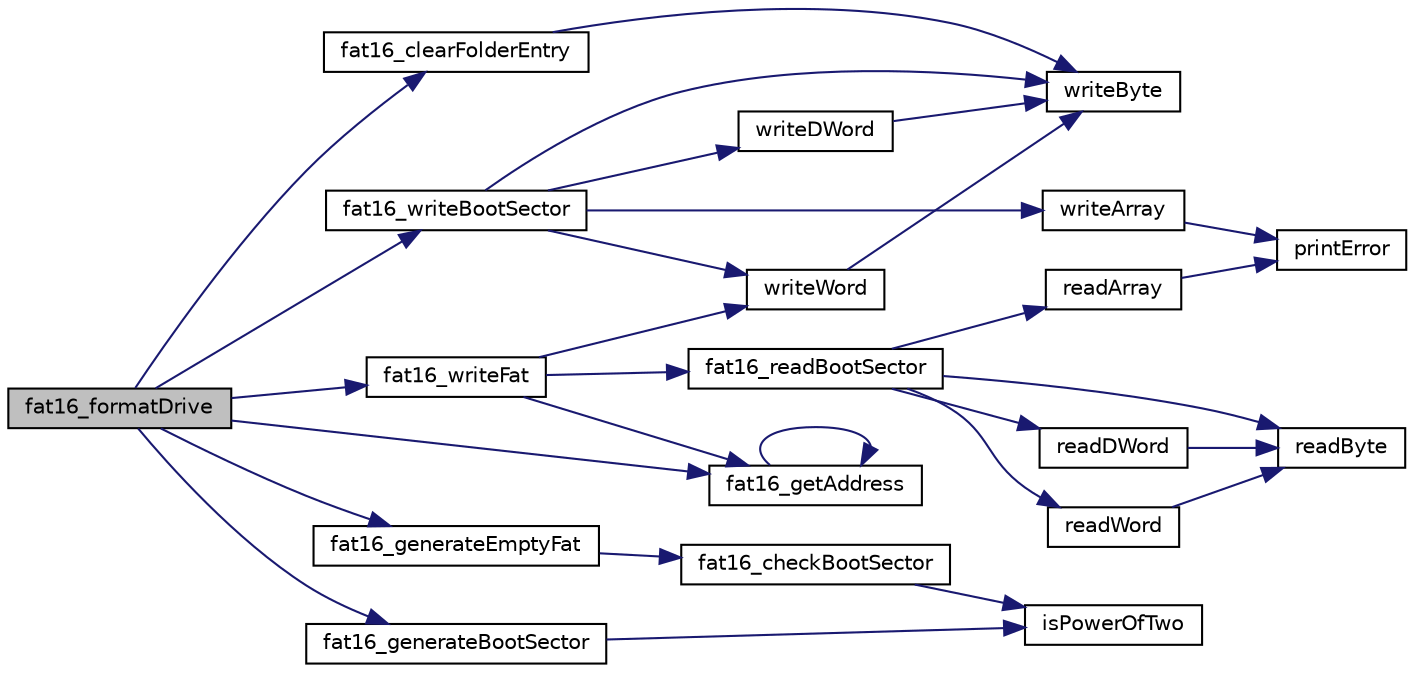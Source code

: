 digraph "fat16_formatDrive"
{
 // LATEX_PDF_SIZE
  edge [fontname="Helvetica",fontsize="10",labelfontname="Helvetica",labelfontsize="10"];
  node [fontname="Helvetica",fontsize="10",shape=record];
  rankdir="LR";
  Node1 [label="fat16_formatDrive",height=0.2,width=0.4,color="black", fillcolor="grey75", style="filled", fontcolor="black",tooltip="Formats given drive to FAT16."];
  Node1 -> Node2 [color="midnightblue",fontsize="10",style="solid",fontname="Helvetica"];
  Node2 [label="fat16_clearFolderEntry",height=0.2,width=0.4,color="black", fillcolor="white", style="filled",URL="$v_d_i_s_k__fat16_8c.html#a67810653a14d1db226f45cd402568ad3",tooltip="Removes an entry from the folder."];
  Node2 -> Node3 [color="midnightblue",fontsize="10",style="solid",fontname="Helvetica"];
  Node3 [label="writeByte",height=0.2,width=0.4,color="black", fillcolor="white", style="filled",URL="$v_d_i_s_k__drive_8c.html#ad70e2254570ddf3c683ba4a1377933ad",tooltip="Writes byte to Drive."];
  Node1 -> Node4 [color="midnightblue",fontsize="10",style="solid",fontname="Helvetica"];
  Node4 [label="fat16_generateBootSector",height=0.2,width=0.4,color="black", fillcolor="white", style="filled",URL="$v_d_i_s_k__fat16_8c.html#a69a9709ca9f88ade283ab066cd0e0242",tooltip="Generates a boot sector for given drive with given parameters."];
  Node4 -> Node5 [color="midnightblue",fontsize="10",style="solid",fontname="Helvetica"];
  Node5 [label="isPowerOfTwo",height=0.2,width=0.4,color="black", fillcolor="white", style="filled",URL="$v_d_i_s_k__utility_8c.html#ab42928963902f8abcb2885c1a62ec7f9",tooltip="Utility."];
  Node1 -> Node6 [color="midnightblue",fontsize="10",style="solid",fontname="Helvetica"];
  Node6 [label="fat16_generateEmptyFat",height=0.2,width=0.4,color="black", fillcolor="white", style="filled",URL="$v_d_i_s_k__fat16_8c.html#a092a5b501ff5886398c54e1f9a04a36d",tooltip="Generates new empty FAT16."];
  Node6 -> Node7 [color="midnightblue",fontsize="10",style="solid",fontname="Helvetica"];
  Node7 [label="fat16_checkBootSector",height=0.2,width=0.4,color="black", fillcolor="white", style="filled",URL="$v_d_i_s_k__fat16_8c.html#a8d02d6056c9bbb761059e902ca164f62",tooltip="Checks the boot sector to see if it appears to have a valid FAT16 format."];
  Node7 -> Node5 [color="midnightblue",fontsize="10",style="solid",fontname="Helvetica"];
  Node1 -> Node8 [color="midnightblue",fontsize="10",style="solid",fontname="Helvetica"];
  Node8 [label="fat16_getAddress",height=0.2,width=0.4,color="black", fillcolor="white", style="filled",URL="$v_d_i_s_k__fat16_8c.html#a0a071bdf762ad005214a5be96a4256f3",tooltip="Seeks and returns the starting address of a given area."];
  Node8 -> Node8 [color="midnightblue",fontsize="10",style="solid",fontname="Helvetica"];
  Node1 -> Node9 [color="midnightblue",fontsize="10",style="solid",fontname="Helvetica"];
  Node9 [label="fat16_writeBootSector",height=0.2,width=0.4,color="black", fillcolor="white", style="filled",URL="$v_d_i_s_k__fat16_8c.html#a1315e4bfdfdc191eac86228f75e3a1e5",tooltip="Writes boot sector to drive. Part of formatting process."];
  Node9 -> Node10 [color="midnightblue",fontsize="10",style="solid",fontname="Helvetica"];
  Node10 [label="writeArray",height=0.2,width=0.4,color="black", fillcolor="white", style="filled",URL="$v_d_i_s_k__drive_8c.html#ae1a9fbeeb541244951c690aae98d073c",tooltip="Writes bytesconst to Drive."];
  Node10 -> Node11 [color="midnightblue",fontsize="10",style="solid",fontname="Helvetica"];
  Node11 [label="printError",height=0.2,width=0.4,color="black", fillcolor="white", style="filled",URL="$v_d_i_s_k__utility_8c.html#af894f255e69772bd86dcd8ccb527a969",tooltip="Prints Error on terminal."];
  Node9 -> Node3 [color="midnightblue",fontsize="10",style="solid",fontname="Helvetica"];
  Node9 -> Node12 [color="midnightblue",fontsize="10",style="solid",fontname="Helvetica"];
  Node12 [label="writeDWord",height=0.2,width=0.4,color="black", fillcolor="white", style="filled",URL="$v_d_i_s_k__drive_8c.html#ae5bcb5df0d60ce16c488703cd2573e78",tooltip="Writes dword to Drive IN LITTLE-ENDIAN FORMAT!"];
  Node12 -> Node3 [color="midnightblue",fontsize="10",style="solid",fontname="Helvetica"];
  Node9 -> Node13 [color="midnightblue",fontsize="10",style="solid",fontname="Helvetica"];
  Node13 [label="writeWord",height=0.2,width=0.4,color="black", fillcolor="white", style="filled",URL="$v_d_i_s_k__drive_8c.html#afa2c7b826b403c32cf9d0d6698fb559d",tooltip="Writes word to Drive IN LITTLE-ENDIAN FORMAT!"];
  Node13 -> Node3 [color="midnightblue",fontsize="10",style="solid",fontname="Helvetica"];
  Node1 -> Node14 [color="midnightblue",fontsize="10",style="solid",fontname="Helvetica"];
  Node14 [label="fat16_writeFat",height=0.2,width=0.4,color="black", fillcolor="white", style="filled",URL="$v_d_i_s_k__fat16_8c.html#a8d213e086044209893f381808fd760d9",tooltip="Writes FAT to drive."];
  Node14 -> Node8 [color="midnightblue",fontsize="10",style="solid",fontname="Helvetica"];
  Node14 -> Node15 [color="midnightblue",fontsize="10",style="solid",fontname="Helvetica"];
  Node15 [label="fat16_readBootSector",height=0.2,width=0.4,color="black", fillcolor="white", style="filled",URL="$v_d_i_s_k__fat16_8c.html#adcc5006cbf32f3698c846498f4ad2aec",tooltip="Reads boot sector from drive. Part of checking process."];
  Node15 -> Node16 [color="midnightblue",fontsize="10",style="solid",fontname="Helvetica"];
  Node16 [label="readArray",height=0.2,width=0.4,color="black", fillcolor="white", style="filled",URL="$v_d_i_s_k__drive_8c.html#abe938e8c21c15c4376f75bb569c5b061",tooltip="Reads bytes from Drive."];
  Node16 -> Node11 [color="midnightblue",fontsize="10",style="solid",fontname="Helvetica"];
  Node15 -> Node17 [color="midnightblue",fontsize="10",style="solid",fontname="Helvetica"];
  Node17 [label="readByte",height=0.2,width=0.4,color="black", fillcolor="white", style="filled",URL="$v_d_i_s_k__drive_8c.html#a603782e523cb298a0c6903c540d6233f",tooltip="Reads byte from Drive."];
  Node15 -> Node18 [color="midnightblue",fontsize="10",style="solid",fontname="Helvetica"];
  Node18 [label="readDWord",height=0.2,width=0.4,color="black", fillcolor="white", style="filled",URL="$v_d_i_s_k__drive_8c.html#a690f4746fc1d701950aa06e69aab542f",tooltip="Reads dword from Drive IN LITTLE-ENDIAN FORMAT!"];
  Node18 -> Node17 [color="midnightblue",fontsize="10",style="solid",fontname="Helvetica"];
  Node15 -> Node19 [color="midnightblue",fontsize="10",style="solid",fontname="Helvetica"];
  Node19 [label="readWord",height=0.2,width=0.4,color="black", fillcolor="white", style="filled",URL="$v_d_i_s_k__drive_8c.html#ac2609ac03a66ea8989d8acbfd485f630",tooltip="Reads word from Drive IN LITTLE-ENDIAN FORMAT!"];
  Node19 -> Node17 [color="midnightblue",fontsize="10",style="solid",fontname="Helvetica"];
  Node14 -> Node13 [color="midnightblue",fontsize="10",style="solid",fontname="Helvetica"];
}
